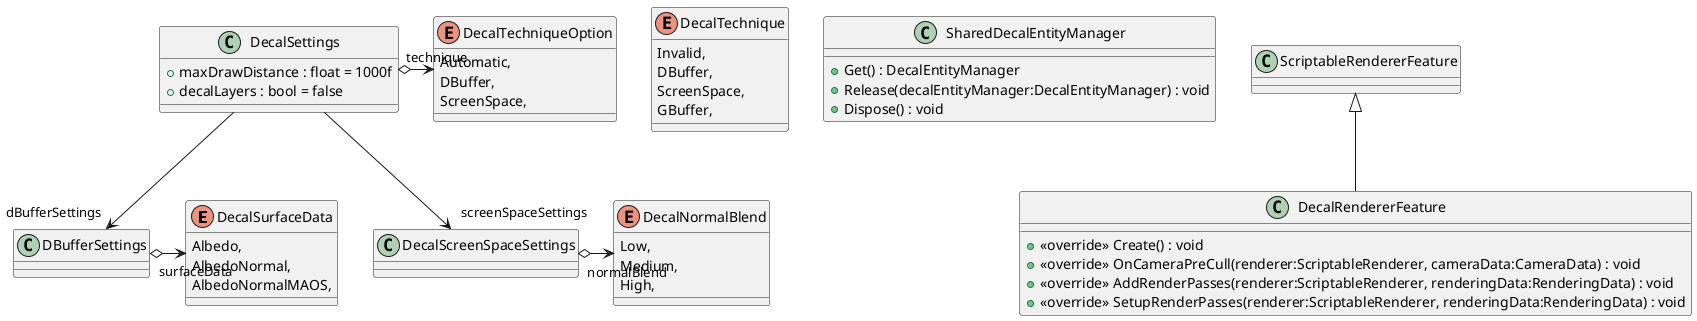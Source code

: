 @startuml
enum DecalSurfaceData {
    Albedo,
    AlbedoNormal,
    AlbedoNormalMAOS,
}
enum DecalTechnique {
    Invalid,
    DBuffer,
    ScreenSpace,
    GBuffer,
}
enum DecalTechniqueOption {
    Automatic,
    DBuffer,
    ScreenSpace,
}
class DBufferSettings {
}
enum DecalNormalBlend {
    Low,
    Medium,
    High,
}
class DecalScreenSpaceSettings {
}
class DecalSettings {
    + maxDrawDistance : float = 1000f
    + decalLayers : bool = false
}
class SharedDecalEntityManager {
    + Get() : DecalEntityManager
    + Release(decalEntityManager:DecalEntityManager) : void
    + Dispose() : void
}
class DecalRendererFeature {
    + <<override>> Create() : void
    + <<override>> OnCameraPreCull(renderer:ScriptableRenderer, cameraData:CameraData) : void
    + <<override>> AddRenderPasses(renderer:ScriptableRenderer, renderingData:RenderingData) : void
    + <<override>> SetupRenderPasses(renderer:ScriptableRenderer, renderingData:RenderingData) : void
}
DBufferSettings o-> "surfaceData" DecalSurfaceData
DecalScreenSpaceSettings o-> "normalBlend" DecalNormalBlend
DecalSettings o-> "technique" DecalTechniqueOption
DecalSettings --> "dBufferSettings" DBufferSettings
DecalSettings --> "screenSpaceSettings" DecalScreenSpaceSettings
ScriptableRendererFeature <|-- DecalRendererFeature
@enduml
